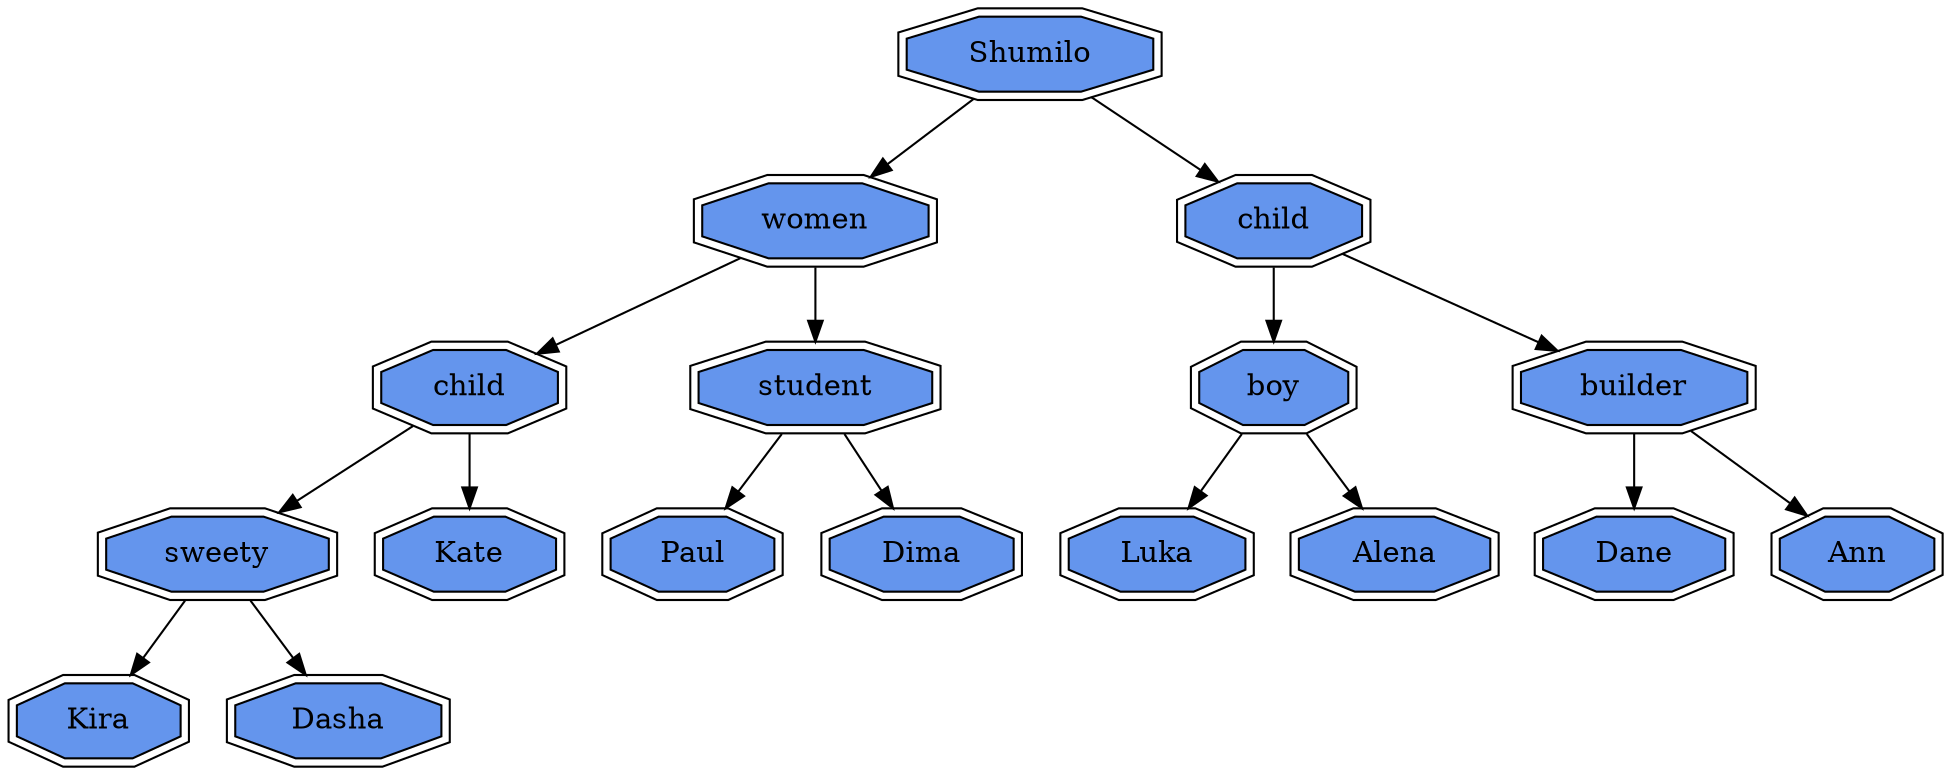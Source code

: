 digraph G { 
node [shape = record];
 11730057700  11730057700 [shape = doubleoctagon, style = filled, fillcolor = cornflowerblue  label = " Shumilo "];
11730057700 -> 11734040720
 11730057700 -> 11734041600 
 11734040720 [shape = doubleoctagon, style = filled, fillcolor = cornflowerblue  label = " women "];
11734040720 -> 11734041000
 11734040720 -> 11734041360 
 11734041000 [shape = doubleoctagon, style = filled, fillcolor = cornflowerblue  label = " child "];
11734041000 -> 11734041060
 11734041000 -> 11734041300 
 11734041060 [shape = doubleoctagon, style = filled, fillcolor = cornflowerblue  label = " sweety "];
11734041060 -> 11734041140
 11734041060 -> 11734041220 
 11734041140 [shape = doubleoctagon, style = filled, fillcolor = cornflowerblue  label = " Kira "];
 11734041220 [shape = doubleoctagon, style = filled, fillcolor = cornflowerblue  label = " Dasha "];
 11734041300 [shape = doubleoctagon, style = filled, fillcolor = cornflowerblue  label = " Kate "];
 11734041360 [shape = doubleoctagon, style = filled, fillcolor = cornflowerblue  label = " student "];
11734041360 -> 11734041440
 11734041360 -> 11734041520 
 11734041440 [shape = doubleoctagon, style = filled, fillcolor = cornflowerblue  label = " Paul "];
 11734041520 [shape = doubleoctagon, style = filled, fillcolor = cornflowerblue  label = " Dima "];
 11734041600 [shape = doubleoctagon, style = filled, fillcolor = cornflowerblue  label = " child "];
11734041600 -> 11734041660
 11734041600 -> 11734042100 
 11734041660 [shape = doubleoctagon, style = filled, fillcolor = cornflowerblue  label = " boy "];
11734041660 -> 11734041740
 11734041660 -> 11734042020 
 11734041740 [shape = doubleoctagon, style = filled, fillcolor = cornflowerblue  label = " Luka "];
 11734042020 [shape = doubleoctagon, style = filled, fillcolor = cornflowerblue  label = " Alena "];
 11734042100 [shape = doubleoctagon, style = filled, fillcolor = cornflowerblue  label = " builder "];
11734042100 -> 11734042160
 11734042100 -> 11734042240 
 11734042160 [shape = doubleoctagon, style = filled, fillcolor = cornflowerblue  label = " Dane "];
 11734042240 [shape = doubleoctagon, style = filled, fillcolor = cornflowerblue  label = " Ann "];
}
